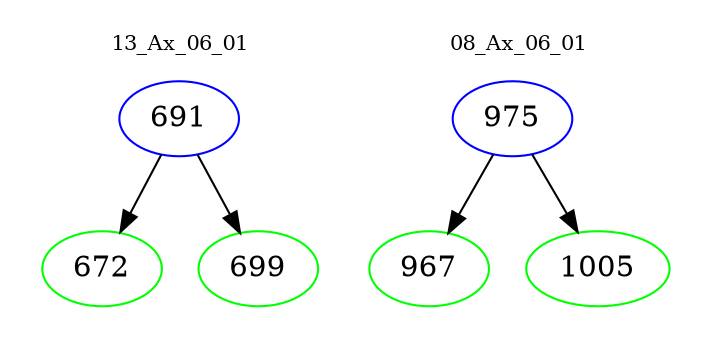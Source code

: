 digraph{
subgraph cluster_0 {
color = white
label = "13_Ax_06_01";
fontsize=10;
T0_691 [label="691", color="blue"]
T0_691 -> T0_672 [color="black"]
T0_672 [label="672", color="green"]
T0_691 -> T0_699 [color="black"]
T0_699 [label="699", color="green"]
}
subgraph cluster_1 {
color = white
label = "08_Ax_06_01";
fontsize=10;
T1_975 [label="975", color="blue"]
T1_975 -> T1_967 [color="black"]
T1_967 [label="967", color="green"]
T1_975 -> T1_1005 [color="black"]
T1_1005 [label="1005", color="green"]
}
}
